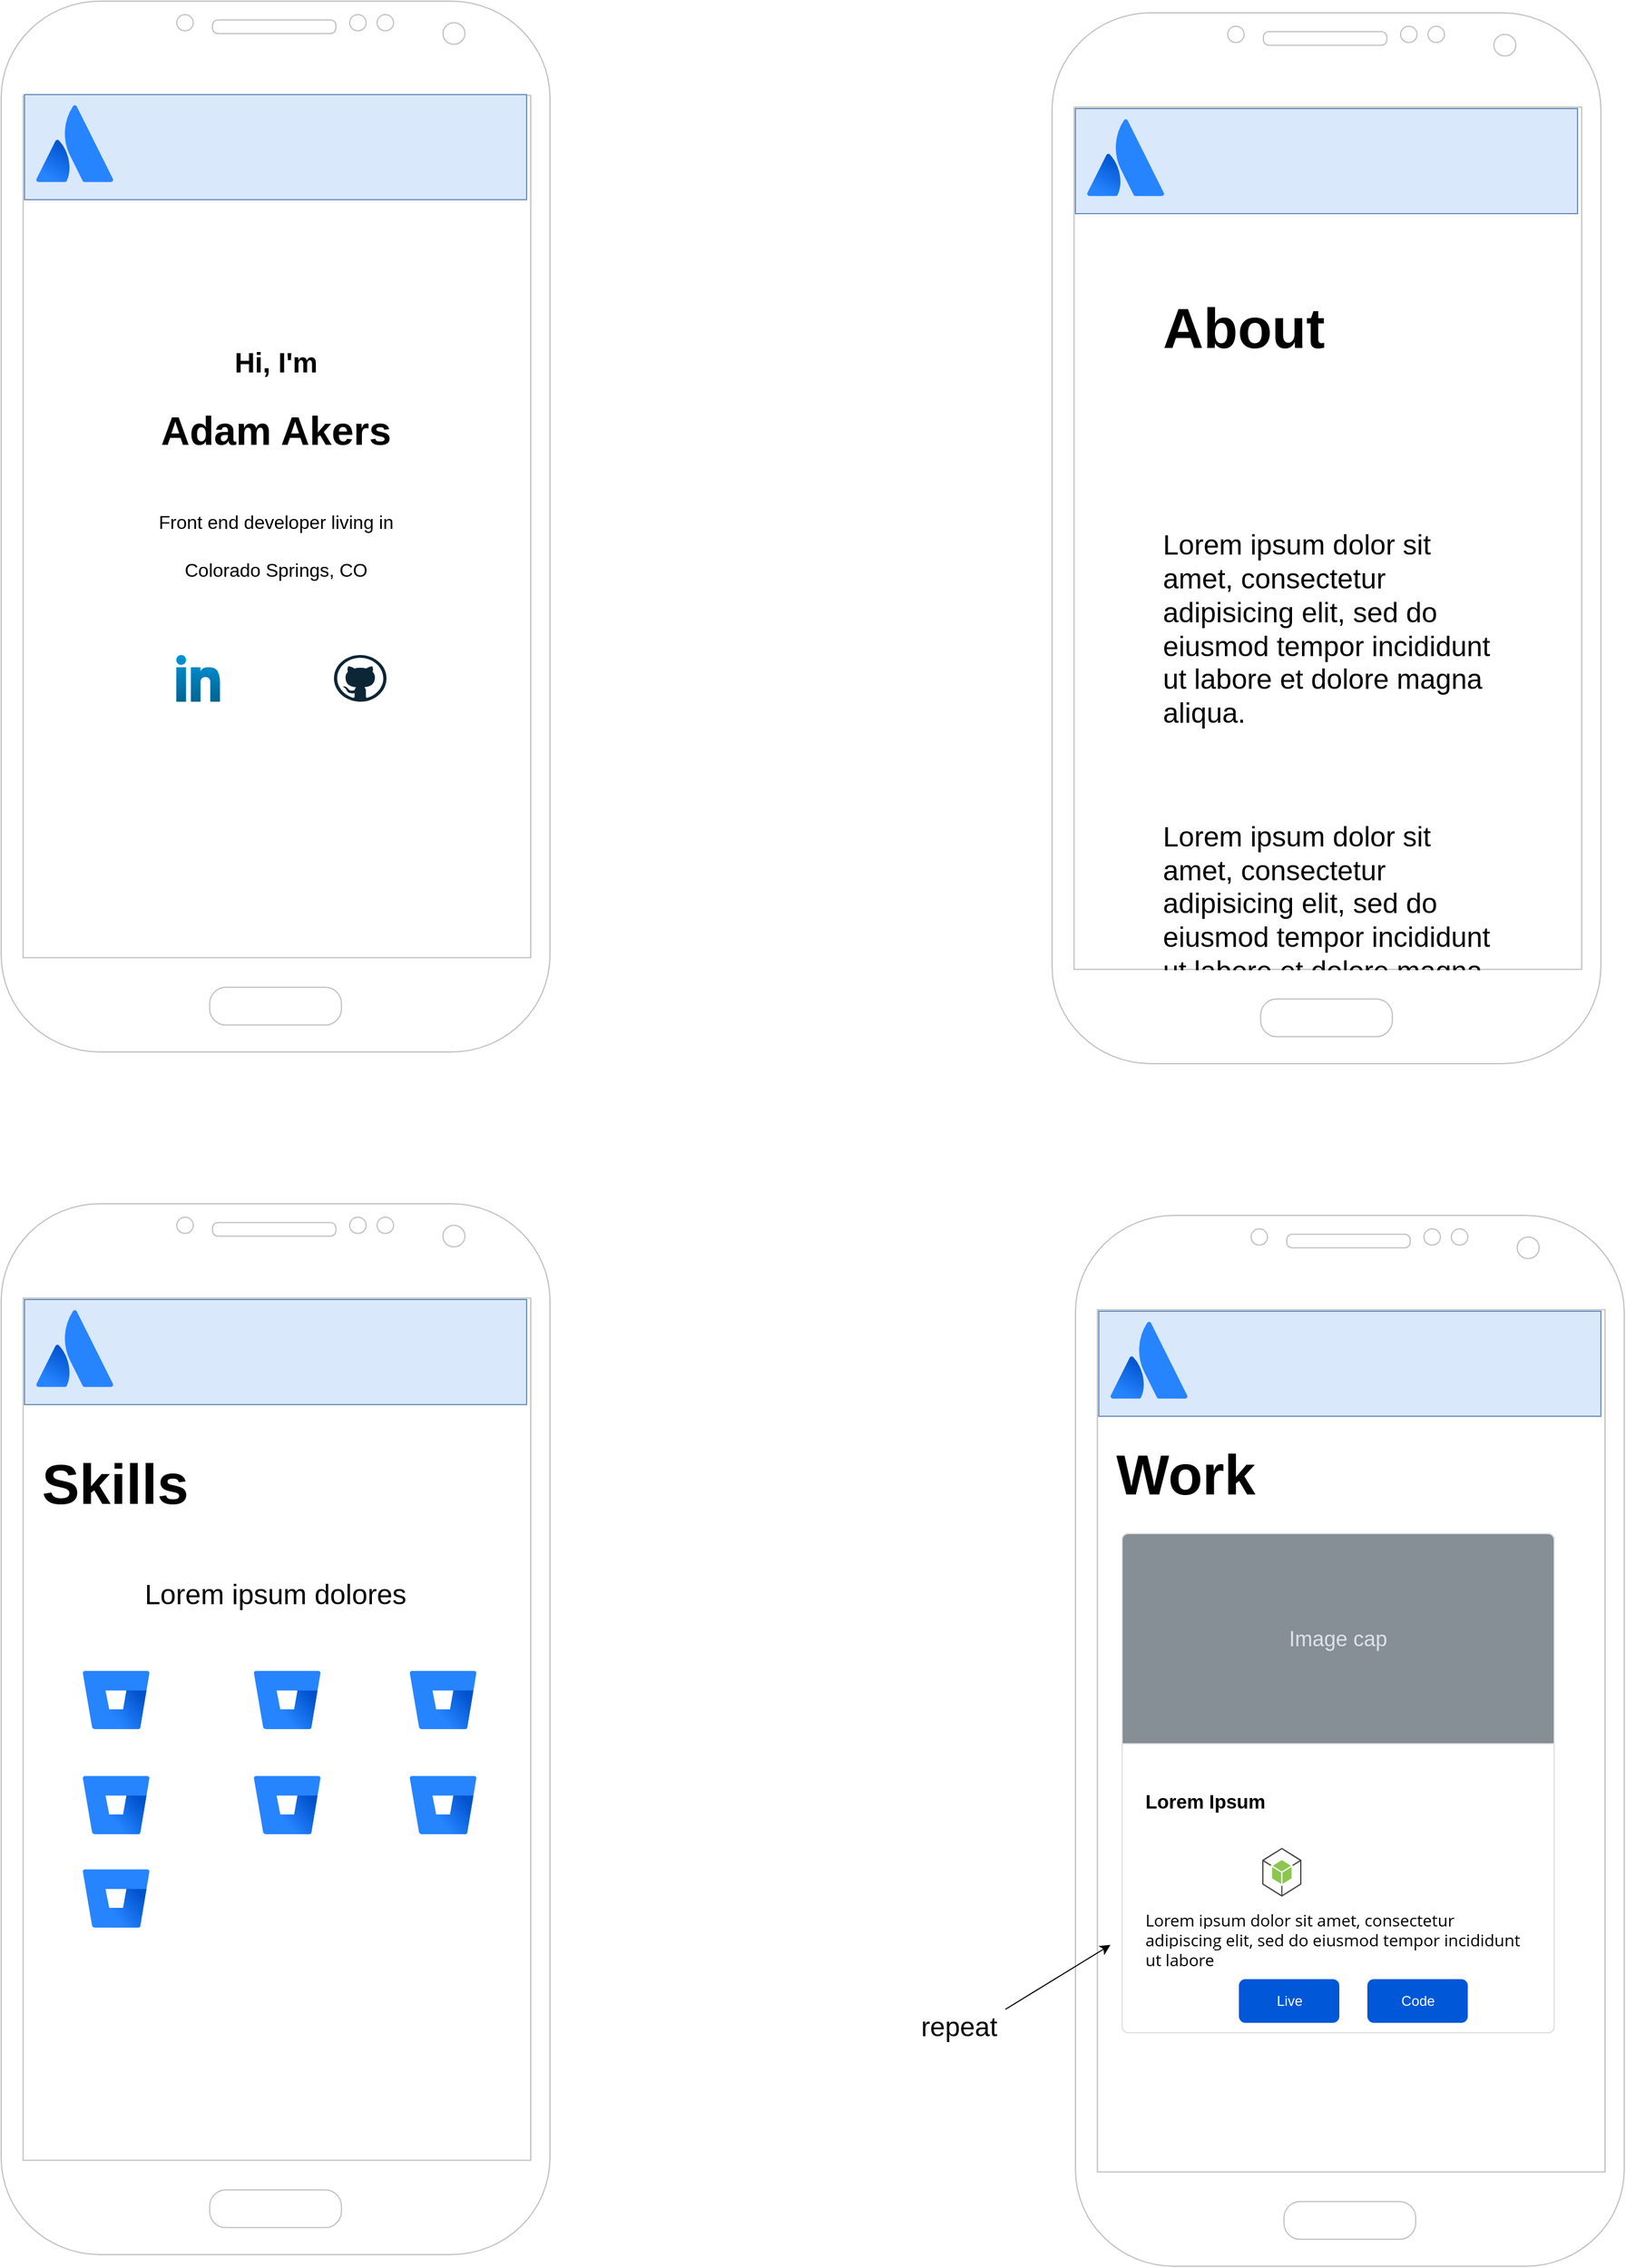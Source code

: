 <mxfile version="18.1.3" type="github">
  <diagram id="p1iauZd5ZaeVkKwpbt0a" name="Page-2">
    <mxGraphModel dx="2942" dy="2222" grid="1" gridSize="10" guides="1" tooltips="1" connect="1" arrows="1" fold="1" page="1" pageScale="1" pageWidth="850" pageHeight="1100" math="0" shadow="0">
      <root>
        <mxCell id="0" />
        <mxCell id="1" parent="0" />
        <mxCell id="76p5hlt1II4S2Ar3bMs8-26" value="&lt;h1&gt;Work&lt;/h1&gt;&lt;div&gt;&lt;br&gt;&lt;/div&gt;" style="text;html=1;strokeColor=none;fillColor=none;spacing=5;spacingTop=-20;whiteSpace=wrap;overflow=hidden;rounded=0;fontSize=24;" vertex="1" parent="1">
          <mxGeometry x="1150" y="182" width="420" height="648" as="geometry" />
        </mxCell>
        <mxCell id="7uAn5a7Piwm9yKPKdiZR-1" value="" style="verticalLabelPosition=bottom;verticalAlign=top;html=1;shadow=0;dashed=0;strokeWidth=1;shape=mxgraph.android.phone2;strokeColor=#c0c0c0;" parent="1" vertex="1">
          <mxGeometry x="200" y="-1030" width="470" height="900" as="geometry" />
        </mxCell>
        <mxCell id="7uAn5a7Piwm9yKPKdiZR-4" value="" style="rounded=0;whiteSpace=wrap;html=1;fillColor=#dae8fc;strokeColor=#6c8ebf;" parent="1" vertex="1">
          <mxGeometry x="220" y="-950" width="430" height="90" as="geometry" />
        </mxCell>
        <mxCell id="7uAn5a7Piwm9yKPKdiZR-3" value="" style="shape=image;html=1;verticalAlign=top;verticalLabelPosition=bottom;labelBackgroundColor=#ffffff;imageAspect=0;aspect=fixed;image=https://cdn4.iconfinder.com/data/icons/evil-icons-user-interface/64/menu-128.png" parent="1" vertex="1">
          <mxGeometry x="590" y="-932" width="48" height="48" as="geometry" />
        </mxCell>
        <mxCell id="7uAn5a7Piwm9yKPKdiZR-5" value="&lt;h1 style=&quot;&quot;&gt;&lt;font style=&quot;font-size: 24px;&quot;&gt;Hi, I&#39;m&lt;/font&gt;&lt;/h1&gt;&lt;h1 style=&quot;font-size: 34px;&quot;&gt;&lt;font style=&quot;font-size: 34px;&quot;&gt;Adam Akers&lt;/font&gt;&lt;/h1&gt;" style="text;html=1;strokeColor=none;fillColor=none;align=center;verticalAlign=middle;whiteSpace=wrap;rounded=0;" parent="1" vertex="1">
          <mxGeometry x="332.5" y="-740" width="205" height="110" as="geometry" />
        </mxCell>
        <mxCell id="7uAn5a7Piwm9yKPKdiZR-6" value="&lt;p&gt;&lt;span style=&quot;font-size: 16px;&quot;&gt;Front end developer living in Colorado Springs, CO&lt;/span&gt;&lt;/p&gt;" style="text;html=1;strokeColor=none;fillColor=none;align=center;verticalAlign=middle;whiteSpace=wrap;rounded=0;fontSize=34;lineHeight=normal" parent="1" vertex="1">
          <mxGeometry x="307.5" y="-590" width="255" height="40" as="geometry" />
        </mxCell>
        <mxCell id="7uAn5a7Piwm9yKPKdiZR-11" value="" style="verticalLabelPosition=bottom;verticalAlign=top;html=1;shadow=0;dashed=0;strokeWidth=1;shape=mxgraph.android.phone2;strokeColor=#c0c0c0;" parent="1" vertex="1">
          <mxGeometry x="1100" y="-1020" width="470" height="900" as="geometry" />
        </mxCell>
        <mxCell id="7uAn5a7Piwm9yKPKdiZR-12" value="" style="rounded=0;whiteSpace=wrap;html=1;fillColor=#dae8fc;strokeColor=#6c8ebf;" parent="1" vertex="1">
          <mxGeometry x="1120" y="-938" width="430" height="90" as="geometry" />
        </mxCell>
        <mxCell id="7uAn5a7Piwm9yKPKdiZR-14" value="" style="shape=image;html=1;verticalAlign=top;verticalLabelPosition=bottom;labelBackgroundColor=#ffffff;imageAspect=0;aspect=fixed;image=https://cdn4.iconfinder.com/data/icons/evil-icons-user-interface/64/menu-128.png" parent="1" vertex="1">
          <mxGeometry x="1490" y="-920" width="48" height="48" as="geometry" />
        </mxCell>
        <mxCell id="7uAn5a7Piwm9yKPKdiZR-15" value="" style="shape=image;html=1;verticalAlign=top;verticalLabelPosition=bottom;labelBackgroundColor=#ffffff;imageAspect=0;aspect=fixed;image=https://cdn0.iconfinder.com/data/icons/google-material-design-3-0/48/ic_face_48px-128.png;fontSize=24;strokeColor=default;" parent="1" vertex="1">
          <mxGeometry x="1275" y="-720" width="128" height="128" as="geometry" />
        </mxCell>
        <mxCell id="7uAn5a7Piwm9yKPKdiZR-16" value="" style="image;image=img/lib/atlassian/Atlassian_Logo.svg;fontSize=24;strokeColor=default;" parent="1" vertex="1">
          <mxGeometry x="230" y="-941" width="66" height="66" as="geometry" />
        </mxCell>
        <mxCell id="76p5hlt1II4S2Ar3bMs8-1" value="" style="image;image=img/lib/atlassian/Atlassian_Logo.svg;fontSize=24;strokeColor=default;" vertex="1" parent="1">
          <mxGeometry x="1130" y="-929" width="66" height="66" as="geometry" />
        </mxCell>
        <mxCell id="76p5hlt1II4S2Ar3bMs8-3" value="&lt;h1&gt;About&lt;/h1&gt;&lt;div&gt;&lt;br&gt;&lt;/div&gt;&lt;div&gt;&lt;br&gt;&lt;/div&gt;&lt;div&gt;&lt;br&gt;&lt;/div&gt;&lt;p&gt;Lorem ipsum dolor sit amet, consectetur adipisicing elit, sed do eiusmod tempor incididunt ut labore et dolore magna aliqua.&lt;/p&gt;&lt;p&gt;&lt;br&gt;&lt;/p&gt;&lt;p&gt;Lorem ipsum dolor sit amet, consectetur adipisicing elit, sed do eiusmod tempor incididunt ut labore et dolore magna aliqua.&lt;br&gt;&lt;/p&gt;" style="text;html=1;strokeColor=none;fillColor=none;spacing=5;spacingTop=-20;whiteSpace=wrap;overflow=hidden;rounded=0;fontSize=24;" vertex="1" parent="1">
          <mxGeometry x="1190" y="-800" width="300" height="600" as="geometry" />
        </mxCell>
        <mxCell id="76p5hlt1II4S2Ar3bMs8-9" value="" style="verticalLabelPosition=bottom;verticalAlign=top;html=1;shadow=0;dashed=0;strokeWidth=1;shape=mxgraph.android.phone2;strokeColor=#c0c0c0;" vertex="1" parent="1">
          <mxGeometry x="200" width="470" height="900" as="geometry" />
        </mxCell>
        <mxCell id="76p5hlt1II4S2Ar3bMs8-10" value="" style="rounded=0;whiteSpace=wrap;html=1;fillColor=#dae8fc;strokeColor=#6c8ebf;" vertex="1" parent="1">
          <mxGeometry x="220" y="82" width="430" height="90" as="geometry" />
        </mxCell>
        <mxCell id="76p5hlt1II4S2Ar3bMs8-11" value="" style="shape=image;html=1;verticalAlign=top;verticalLabelPosition=bottom;labelBackgroundColor=#ffffff;imageAspect=0;aspect=fixed;image=https://cdn4.iconfinder.com/data/icons/evil-icons-user-interface/64/menu-128.png" vertex="1" parent="1">
          <mxGeometry x="590" y="100" width="48" height="48" as="geometry" />
        </mxCell>
        <mxCell id="76p5hlt1II4S2Ar3bMs8-12" value="" style="image;image=img/lib/atlassian/Atlassian_Logo.svg;fontSize=24;strokeColor=default;" vertex="1" parent="1">
          <mxGeometry x="230" y="91" width="66" height="66" as="geometry" />
        </mxCell>
        <mxCell id="76p5hlt1II4S2Ar3bMs8-14" value="&lt;h1&gt;Skills&lt;/h1&gt;&lt;div&gt;&lt;br&gt;&lt;/div&gt;" style="text;html=1;strokeColor=none;fillColor=none;spacing=5;spacingTop=-20;whiteSpace=wrap;overflow=hidden;rounded=0;fontSize=24;" vertex="1" parent="1">
          <mxGeometry x="230" y="190" width="300" height="600" as="geometry" />
        </mxCell>
        <mxCell id="76p5hlt1II4S2Ar3bMs8-15" value="" style="image;image=img/lib/atlassian/Bitbucket_Logo.svg;fontSize=24;strokeColor=default;" vertex="1" parent="1">
          <mxGeometry x="270" y="400" width="57" height="50" as="geometry" />
        </mxCell>
        <mxCell id="76p5hlt1II4S2Ar3bMs8-16" value="" style="image;image=img/lib/atlassian/Bitbucket_Logo.svg;fontSize=24;strokeColor=default;" vertex="1" parent="1">
          <mxGeometry x="416.5" y="400" width="57" height="50" as="geometry" />
        </mxCell>
        <mxCell id="76p5hlt1II4S2Ar3bMs8-17" value="" style="image;image=img/lib/atlassian/Bitbucket_Logo.svg;fontSize=24;strokeColor=default;" vertex="1" parent="1">
          <mxGeometry x="550" y="400" width="57" height="50" as="geometry" />
        </mxCell>
        <mxCell id="76p5hlt1II4S2Ar3bMs8-18" value="" style="image;image=img/lib/atlassian/Bitbucket_Logo.svg;fontSize=24;strokeColor=default;" vertex="1" parent="1">
          <mxGeometry x="270" y="490" width="57" height="50" as="geometry" />
        </mxCell>
        <mxCell id="76p5hlt1II4S2Ar3bMs8-19" value="" style="image;image=img/lib/atlassian/Bitbucket_Logo.svg;fontSize=24;strokeColor=default;" vertex="1" parent="1">
          <mxGeometry x="416.5" y="490" width="57" height="50" as="geometry" />
        </mxCell>
        <mxCell id="76p5hlt1II4S2Ar3bMs8-20" value="" style="image;image=img/lib/atlassian/Bitbucket_Logo.svg;fontSize=24;strokeColor=default;" vertex="1" parent="1">
          <mxGeometry x="550" y="490" width="57" height="50" as="geometry" />
        </mxCell>
        <mxCell id="76p5hlt1II4S2Ar3bMs8-21" value="" style="image;image=img/lib/atlassian/Bitbucket_Logo.svg;fontSize=24;strokeColor=default;" vertex="1" parent="1">
          <mxGeometry x="270" y="570" width="57" height="50" as="geometry" />
        </mxCell>
        <mxCell id="76p5hlt1II4S2Ar3bMs8-23" value="" style="rounded=0;whiteSpace=wrap;html=1;fillColor=#dae8fc;strokeColor=#6c8ebf;" vertex="1" parent="1">
          <mxGeometry x="1140" y="92" width="430" height="90" as="geometry" />
        </mxCell>
        <mxCell id="76p5hlt1II4S2Ar3bMs8-24" value="" style="shape=image;html=1;verticalAlign=top;verticalLabelPosition=bottom;labelBackgroundColor=#ffffff;imageAspect=0;aspect=fixed;image=https://cdn4.iconfinder.com/data/icons/evil-icons-user-interface/64/menu-128.png" vertex="1" parent="1">
          <mxGeometry x="1510" y="110" width="48" height="48" as="geometry" />
        </mxCell>
        <mxCell id="76p5hlt1II4S2Ar3bMs8-25" value="" style="image;image=img/lib/atlassian/Atlassian_Logo.svg;fontSize=24;strokeColor=default;" vertex="1" parent="1">
          <mxGeometry x="1150" y="101" width="66" height="66" as="geometry" />
        </mxCell>
        <mxCell id="76p5hlt1II4S2Ar3bMs8-29" value="" style="dashed=0;outlineConnect=0;html=1;align=center;labelPosition=center;verticalLabelPosition=bottom;verticalAlign=top;shape=mxgraph.weblogos.linkedin;fillColor=#0095DB;gradientColor=#006391;fontSize=24;strokeColor=default;" vertex="1" parent="1">
          <mxGeometry x="350" y="-470" width="37.4" height="40" as="geometry" />
        </mxCell>
        <mxCell id="76p5hlt1II4S2Ar3bMs8-30" value="" style="shape=image;html=1;verticalAlign=top;verticalLabelPosition=bottom;labelBackgroundColor=#ffffff;imageAspect=0;aspect=fixed;image=https://cdn1.iconfinder.com/data/icons/social-media-2106/24/social_media_social_media_logo_codepen-128.png;fontSize=24;strokeColor=default;" vertex="1" parent="1">
          <mxGeometry x="416.5" y="-467" width="37" height="37" as="geometry" />
        </mxCell>
        <mxCell id="76p5hlt1II4S2Ar3bMs8-32" value="" style="dashed=0;outlineConnect=0;html=1;align=center;labelPosition=center;verticalLabelPosition=bottom;verticalAlign=top;shape=mxgraph.weblogos.github;fontSize=24;strokeColor=default;" vertex="1" parent="1">
          <mxGeometry x="485" y="-470" width="45" height="40" as="geometry" />
        </mxCell>
        <mxCell id="76p5hlt1II4S2Ar3bMs8-34" value="&lt;div style=&quot;text-align: justify;&quot;&gt;Lorem ipsum dolores&lt;/div&gt;" style="text;html=1;strokeColor=none;fillColor=none;align=center;verticalAlign=middle;whiteSpace=wrap;rounded=0;fontSize=24;" vertex="1" parent="1">
          <mxGeometry x="275" y="290" width="320" height="90" as="geometry" />
        </mxCell>
        <mxCell id="76p5hlt1II4S2Ar3bMs8-37" value="&lt;h3&gt;Lorem Ipsum&lt;/h3&gt;&lt;div&gt;&lt;br&gt;&lt;/div&gt;&lt;div&gt;&lt;br&gt;&lt;/div&gt;&lt;div&gt;&lt;br&gt;&lt;/div&gt;&lt;div&gt;&lt;br&gt;&lt;/div&gt;&lt;div&gt;&lt;span style=&quot;font-family: &amp;quot;Open Sans&amp;quot;, Arial, sans-serif; text-align: justify; background-color: rgb(255, 255, 255);&quot;&gt;Lorem ipsum dolor sit amet, consectetur adipiscing elit, sed do eiusmod tempor incididunt ut labore&lt;/span&gt;&lt;br&gt;&lt;/div&gt;&lt;div&gt;&lt;span style=&quot;font-family: &amp;quot;Open Sans&amp;quot;, Arial, sans-serif; text-align: justify; background-color: rgb(255, 255, 255);&quot;&gt;&lt;br&gt;&lt;/span&gt;&lt;/div&gt;&lt;div&gt;&lt;span style=&quot;font-family: &amp;quot;Open Sans&amp;quot;, Arial, sans-serif; text-align: justify; background-color: rgb(255, 255, 255);&quot;&gt;&lt;br&gt;&lt;/span&gt;&lt;/div&gt;" style="html=1;shadow=0;dashed=0;shape=mxgraph.bootstrap.rrect;rSize=5;strokeColor=#DFDFDF;html=1;whiteSpace=wrap;fillColor=#ffffff;fontColor=#000000;verticalAlign=bottom;align=left;spacing=20;fontSize=14;" vertex="1" parent="1">
          <mxGeometry x="1160" y="282.5" width="370" height="427.5" as="geometry" />
        </mxCell>
        <mxCell id="76p5hlt1II4S2Ar3bMs8-38" value="Image cap" style="html=1;shadow=0;dashed=0;shape=mxgraph.bootstrap.topButton;rSize=5;perimeter=none;whiteSpace=wrap;fillColor=#868E96;strokeColor=#DFDFDF;fontColor=#DEE2E6;resizeWidth=1;fontSize=18;" vertex="1" parent="76p5hlt1II4S2Ar3bMs8-37">
          <mxGeometry width="370" height="180" relative="1" as="geometry" />
        </mxCell>
        <mxCell id="76p5hlt1II4S2Ar3bMs8-39" value="Live" style="rounded=1;fillColor=#0057D8;align=center;strokeColor=none;html=1;fontColor=#ffffff;fontSize=12;sketch=0;" vertex="1" parent="76p5hlt1II4S2Ar3bMs8-37">
          <mxGeometry x="100" y="381.636" width="86" height="37.371" as="geometry" />
        </mxCell>
        <mxCell id="76p5hlt1II4S2Ar3bMs8-41" value="Code" style="rounded=1;fillColor=#0057D8;align=center;strokeColor=none;html=1;fontColor=#ffffff;fontSize=12;sketch=0;" vertex="1" parent="76p5hlt1II4S2Ar3bMs8-37">
          <mxGeometry x="210" y="381.636" width="86" height="37.371" as="geometry" />
        </mxCell>
        <mxCell id="76p5hlt1II4S2Ar3bMs8-42" value="" style="shape=image;html=1;verticalAlign=top;verticalLabelPosition=bottom;labelBackgroundColor=#ffffff;imageAspect=0;aspect=fixed;image=https://cdn1.iconfinder.com/data/icons/ionicons-fill-vol-2/512/logo-react-128.png;fontSize=23;strokeColor=default;" vertex="1" parent="76p5hlt1II4S2Ar3bMs8-37">
          <mxGeometry x="20" y="270.138" width="38" height="38" as="geometry" />
        </mxCell>
        <mxCell id="76p5hlt1II4S2Ar3bMs8-43" value="" style="shape=image;html=1;verticalAlign=top;verticalLabelPosition=bottom;labelBackgroundColor=#ffffff;imageAspect=0;aspect=fixed;image=https://cdn4.iconfinder.com/data/icons/scripting-and-programming-languages/512/js-128.png;fontSize=23;strokeColor=default;" vertex="1" parent="76p5hlt1II4S2Ar3bMs8-37">
          <mxGeometry x="72" y="275.383" width="28" height="28" as="geometry" />
        </mxCell>
        <mxCell id="76p5hlt1II4S2Ar3bMs8-44" value="" style="outlineConnect=0;dashed=0;verticalLabelPosition=bottom;verticalAlign=top;align=center;html=1;shape=mxgraph.aws3.android;fillColor=#8CC64F;gradientColor=none;fontSize=23;strokeColor=default;" vertex="1" parent="76p5hlt1II4S2Ar3bMs8-37">
          <mxGeometry x="120" y="269.089" width="33.5" height="41.963" as="geometry" />
        </mxCell>
        <mxCell id="76p5hlt1II4S2Ar3bMs8-22" value="" style="verticalLabelPosition=bottom;verticalAlign=top;html=1;shadow=0;dashed=0;strokeWidth=1;shape=mxgraph.android.phone2;strokeColor=#c0c0c0;" vertex="1" parent="1">
          <mxGeometry x="1120" y="10" width="470" height="900" as="geometry" />
        </mxCell>
        <mxCell id="76p5hlt1II4S2Ar3bMs8-59" value="" style="endArrow=classic;html=1;rounded=0;fontSize=23;" edge="1" parent="1" target="76p5hlt1II4S2Ar3bMs8-26">
          <mxGeometry width="50" height="50" relative="1" as="geometry">
            <mxPoint x="1060" y="690" as="sourcePoint" />
            <mxPoint x="880" y="640" as="targetPoint" />
          </mxGeometry>
        </mxCell>
        <mxCell id="76p5hlt1II4S2Ar3bMs8-60" value="repeat" style="text;html=1;align=center;verticalAlign=middle;resizable=0;points=[];autosize=1;strokeColor=none;fillColor=none;fontSize=23;" vertex="1" parent="1">
          <mxGeometry x="980" y="690" width="80" height="30" as="geometry" />
        </mxCell>
      </root>
    </mxGraphModel>
  </diagram>
</mxfile>
